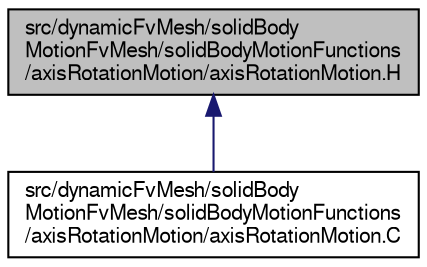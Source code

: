 digraph "src/dynamicFvMesh/solidBodyMotionFvMesh/solidBodyMotionFunctions/axisRotationMotion/axisRotationMotion.H"
{
  bgcolor="transparent";
  edge [fontname="FreeSans",fontsize="10",labelfontname="FreeSans",labelfontsize="10"];
  node [fontname="FreeSans",fontsize="10",shape=record];
  Node174 [label="src/dynamicFvMesh/solidBody\lMotionFvMesh/solidBodyMotionFunctions\l/axisRotationMotion/axisRotationMotion.H",height=0.2,width=0.4,color="black", fillcolor="grey75", style="filled", fontcolor="black"];
  Node174 -> Node175 [dir="back",color="midnightblue",fontsize="10",style="solid",fontname="FreeSans"];
  Node175 [label="src/dynamicFvMesh/solidBody\lMotionFvMesh/solidBodyMotionFunctions\l/axisRotationMotion/axisRotationMotion.C",height=0.2,width=0.4,color="black",URL="$a00296.html"];
}
